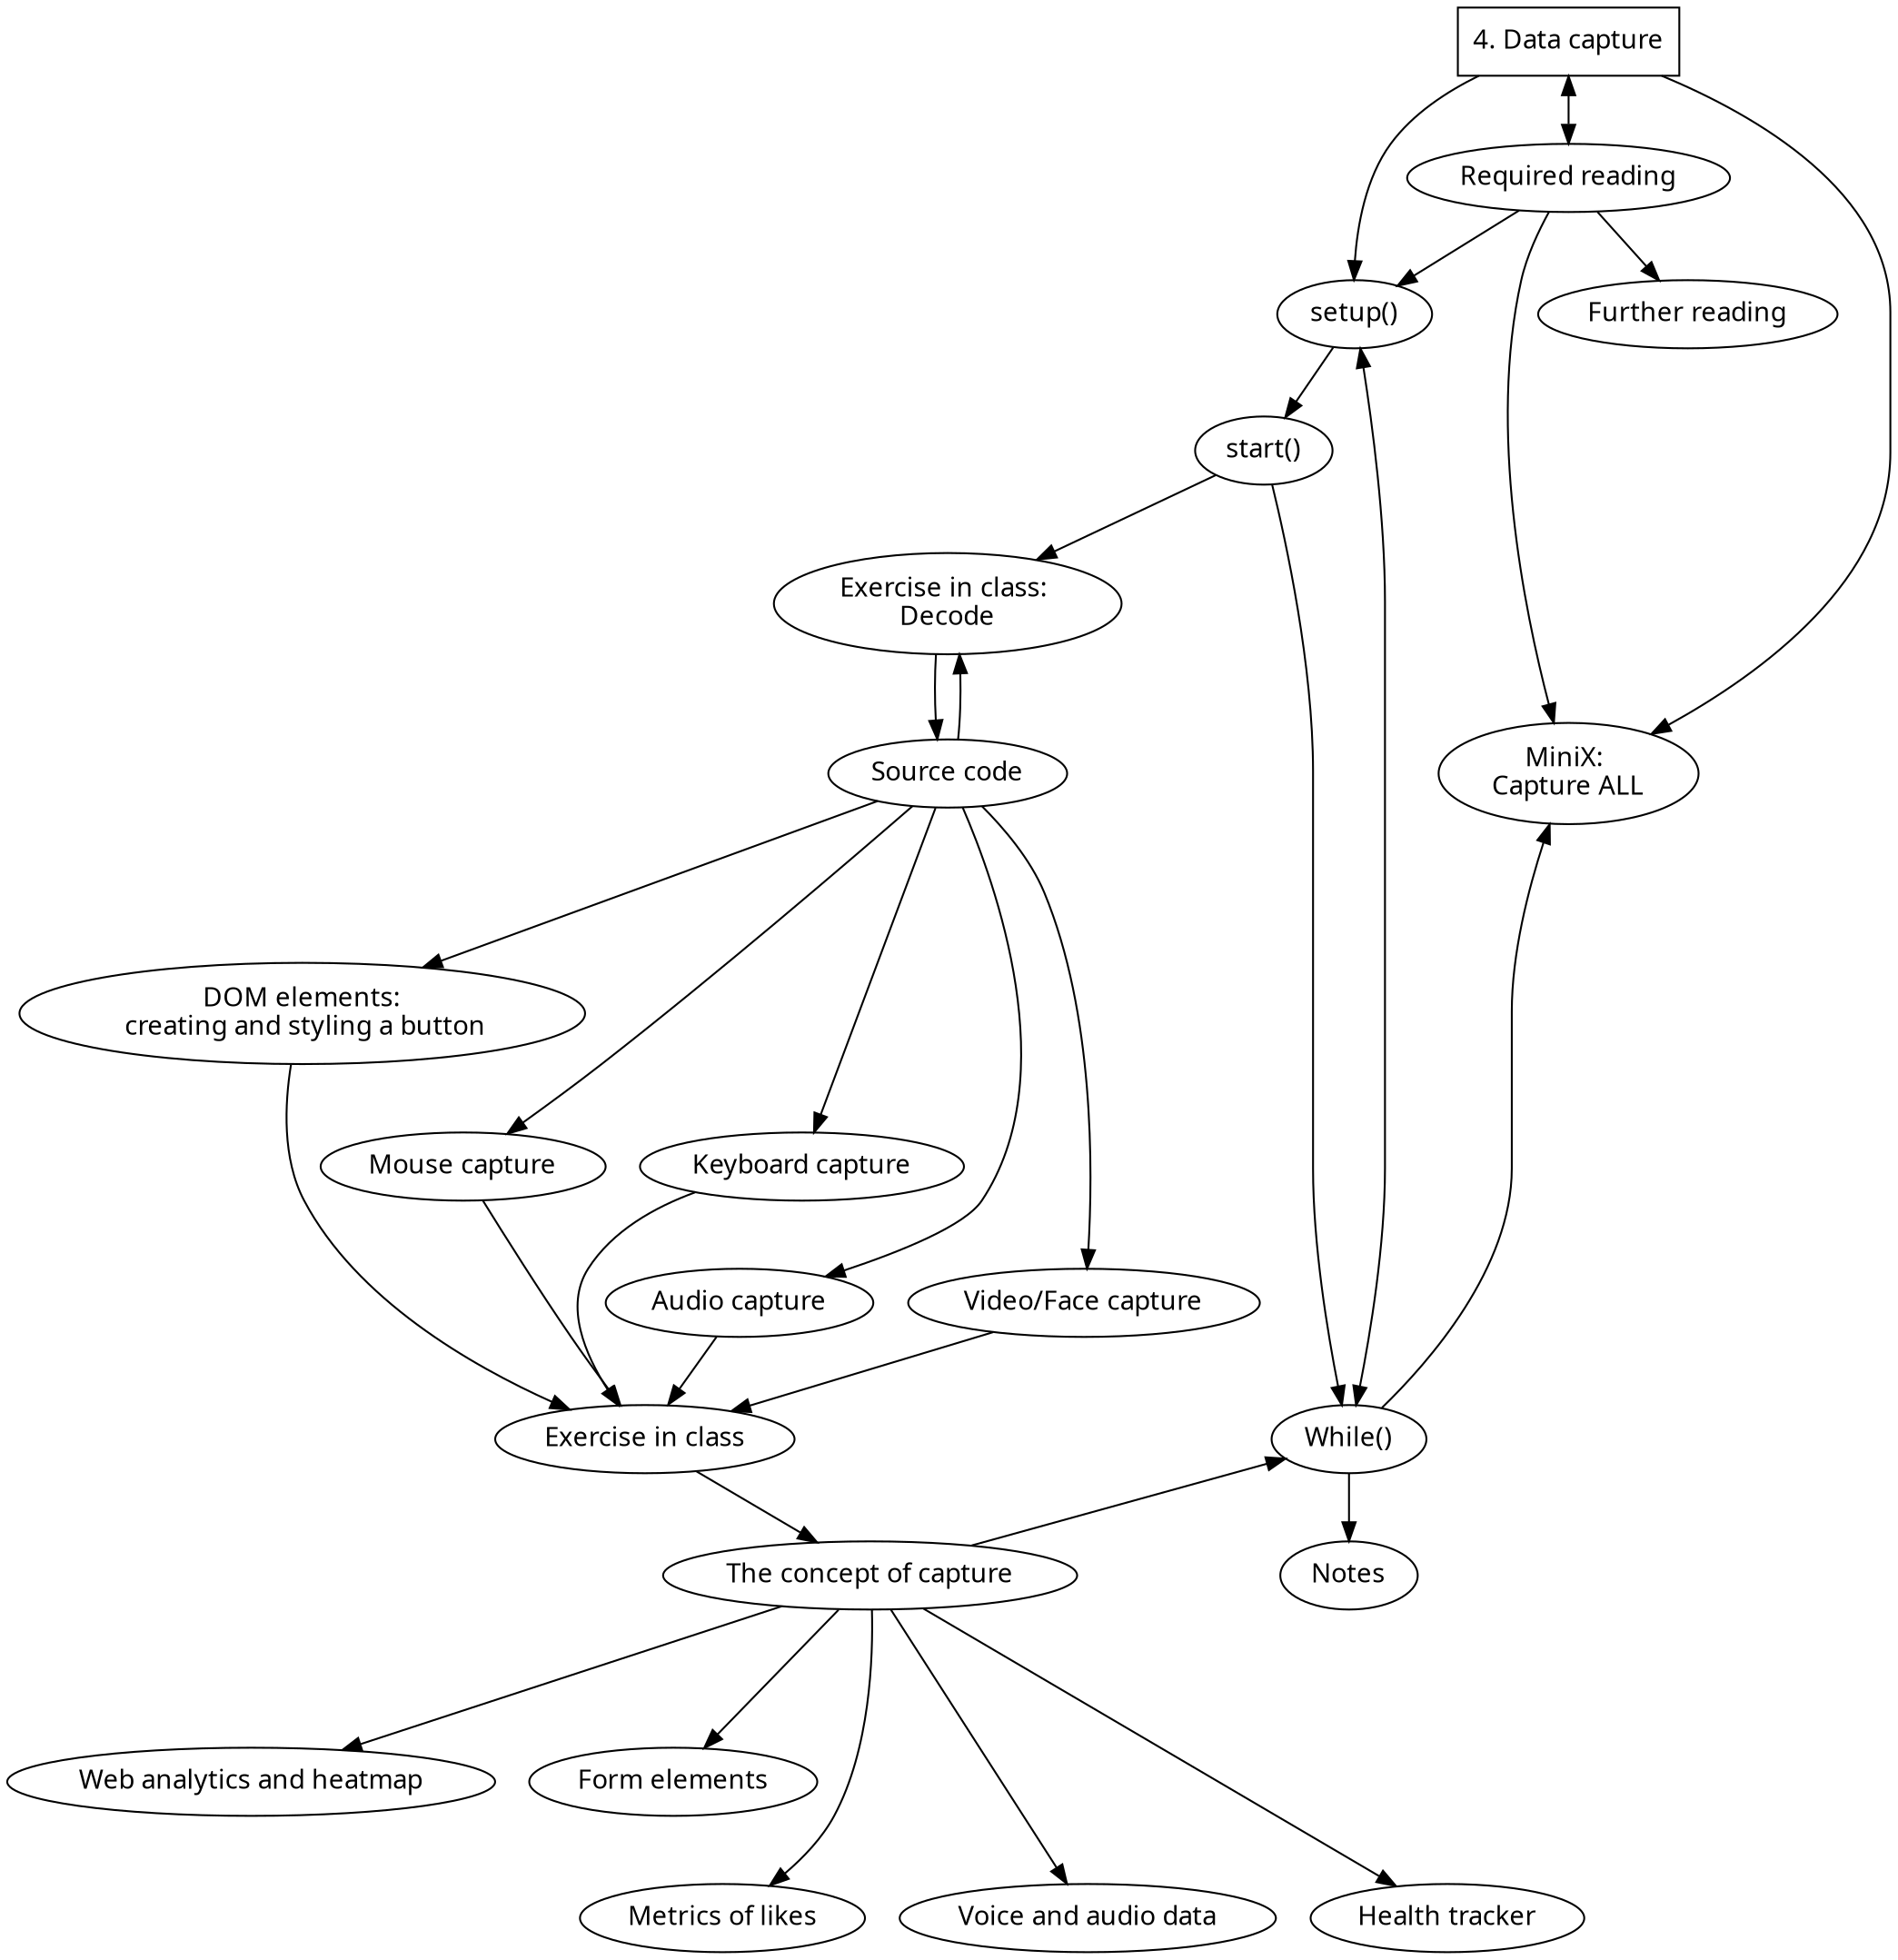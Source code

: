 digraph G {

node[fontname="Hershey-Noailles-help-me"]

//labels
GS [
label="4. Data capture",
style=bold,
shape=rectangle,
penwidth="1pt"
]

SU [label="setup()"]
ST [label="start()"]
DE [label="Exercise in class: \nDecode"]
SC [label="Source code"]
DOM [label="DOM elements:\n creating and styling a button"]
MC [label="Mouse capture"]
KC [label="Keyboard capture"]
AC [label="Audio capture"]
FT [label="Video/Face capture"]
EiC [label="Exercise in class"]
CC [label="The concept of capture"]
WA [label="Web analytics and heatmap"]
FE [label="Form elements"]
ML [label="Metrics of likes"]
VD [label="Voice and audio data"]
HT [label="Health tracker"]
MW [label="While()"]
MX [label="MiniX: \nCapture ALL"]
RR [label="Required reading"]
FR [label="Further reading"]
Notes [label="Notes"]

//rank
{rank = same; MX, SC}
{rank = same; MW, EiC}

//graph
GS -> SU -> ST -> DE -> SC;
SC -> DE;
GS -> RR[dir=both];
SU -> MW [dir=both];
GS -> MX;
RR -> MX, SU;
SC -> DOM [minlen=2];
SC -> MC, KC [minlen=3];
SC -> AC, FT [minlen=4];
DOM -> EiC;
MC, KC, AC, FT -> EiC ;
EiC-> CC ;
CC -> WA, FE [minlen=2];
CC -> ML, VD, HT[minlen=3];
ST, CC -> MW -> Notes;
MW -> MX;
RR -> FR;
}
